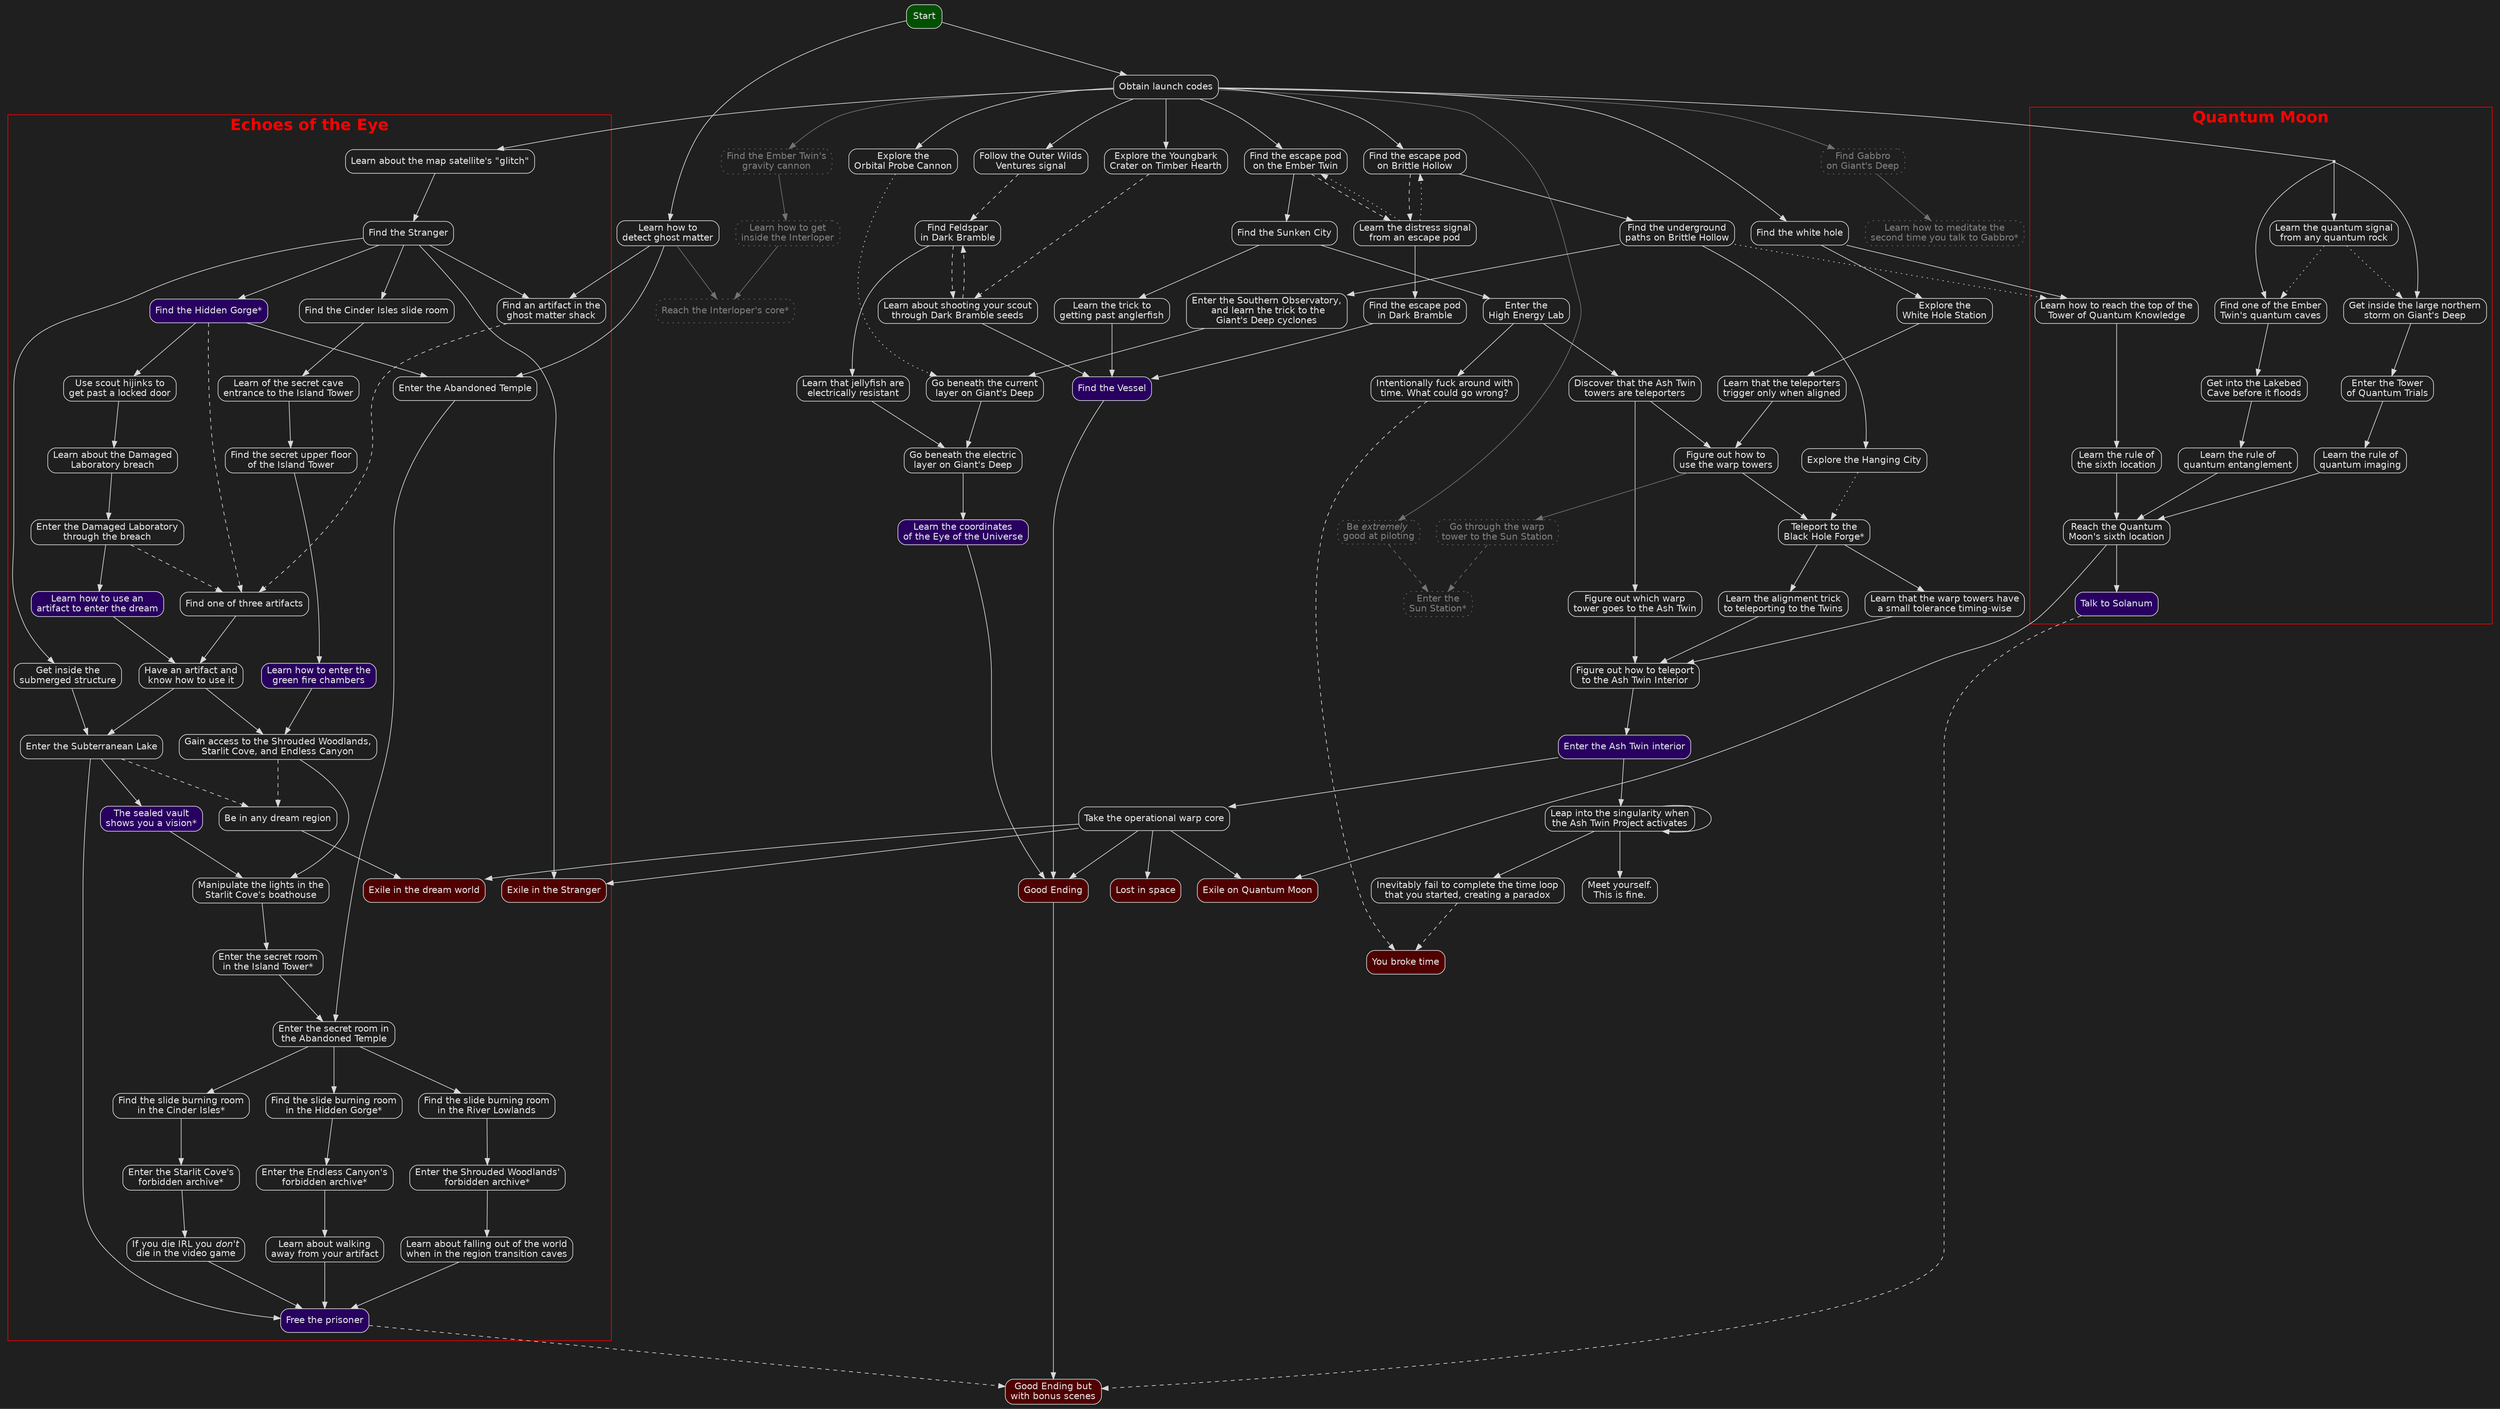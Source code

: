 digraph outer_wilds_progression {
    graph [
        layout = dot
        rankdir = TB
        nodesep = 0.35 // minimum space between two adjacent nodes in the same rank, in inches
        ranksep = 0.75 // minimum rank separation, in inches
        bgcolor = gray12
        pencolor = red // cluster border color
        fontcolor = red
        fontname = "Helvetica-bold"
        fontsize = 24
        newrank = true // use a single global ranking, ignoring clusters. Needed because the Echoes cluster is REALLY tall.
        #concentrate = true // use edge concentrators. These don't work great.
        labeljust = "c"
        labelloc = "t"
    ]
    edge [
        color = gray85
        fontcolor = gray90
        weight = 100 // gotta crank this because it must be an integer, and I need a range of lower weights
    ]
    node [
        color = gray85
        fontcolor = gray90
        fontname = "Helvetica"
        shape = box
        style = rounded
    ]

    // special nodes
    subgraph starts {
        graph [
            rank = source
        ]
        node [
            style = "rounded,filled"
            fillcolor = "#005000"
        ]
        start [label = "Start"];
    }

    subgraph endings {
        graph [
            #rank = sink // has the potential to cause more problems than it solves
        ]
        node [
            style = "rounded,filled"
            fillcolor = "#500000"
            group = "endings" // appears to do nothing?
        ]
        ending_broke_time [label = "You broke time"]
        ending_exile_quantum [label = "Exile on Quantum Moon"]
        ending_lost [label = "Lost in space"]
        ending_good [label = "Good Ending"]
        ending_best [label = "Good Ending but\nwith bonus scenes"]
    }

        // these nodes aren't required to beat the game, but you'll learn some neat lore
    subgraph optional_nodes {
        node [
            color = gray45
            fontcolor = gray50
            style = "rounded,dotted"
        ]

        // these nodes look like shit when they get spread out, so we'll stealth-cluster them
        subgraph cluster_sun_station {
            graph [penwidth = 0]
            incredible_pilot [label = <Be <i>extremely </i><br/>good at piloting>]
            sun_station_teleporter [label = "Go through the warp\ntower to the Sun Station"]
            sun_station [label = "Enter the\nSun Station*", tooltip = "This is optional, and just gives you some lore about how the sun isn't exploding due to the Sun Station. It's just old."]
        }

        gabbro_found [label = "Find Gabbro\non Giant's Deep"]
        ember_twin_gravity_cannon [label = "Find the Ember Twin's\ngravity cannon"]
        interloper_ice_trick_learned [label = "Learn how to get\ninside the Interloper"]
        interloper_interior [label = "Reach the Interloper's core*", tooltip = "This is optional, and just gives you lore about the origins of ghost matter."]
        meditation_unlocked [label = "Learn how to meditate the\nsecond time you talk to Gabbro*", tooltip = "Optional, but gives some good quality-of-life."]
    }

    // normal nodes
    ghost_matter_trick_learned [label = "Learn how to\ndetect ghost matter"]
    launch_codes_learned [label = "Obtain launch codes"]
    youngbark_crater_explored [label = "Explore the Youngbark\nCrater on Timber Hearth"]
    outer_wilds_venture_signal [label = "Follow the Outer Wilds\nVentures signal"]
    feldspar_found [label = "Find Feldspar\nin Dark Bramble"]
    brittle_hollow_escape_pod_found [label = "Find the escape pod\non Brittle Hollow"]
    ember_twin_escape_pod_found [label = "Find the escape pod\non the Ember Twin"]
    distress_signal_learned [label = "Learn the distress signal\nfrom an escape pod"]
    white_hole_found [label = "Find the white hole", tooltip = "Probably by falling into the black hole in the center of Brittle Hollow"]
    orbital_probe_cannon_explored [label = "Explore the\nOrbital Probe Cannon"]
    brittle_hollow_underground [label = "Find the underground\npaths on Brittle Hollow"]
    hanging_city [label = "Explore the Hanging City"]
    southern_observatory [label = "Enter the Southern Observatory,\n and learn the trick to the\nGiant's Deep cyclones"]
    middle_giants_deep [label = "Go beneath the current\nlayer on Giant's Deep"]
    jellyfish_trick_learned [label = "Learn that jellyfish are\nelectrically resistant"]
    inner_giants_deep [label = "Go beneath the electric\nlayer on Giant's Deep"]
    eye_coordinates_known [label = "Learn the coordinates\nof the Eye of the Universe", style = "rounded,filled", fillcolor = "#280060"]
    dark_bramble_escape_pod_found [label = "Find the escape pod\nin Dark Bramble"]
    dark_bramble_scout_trick_learned [label = "Learn about shooting your scout\nthrough Dark Bramble seeds"]
    vessel_found [label = "Find the Vessel", style = "rounded,filled", fillcolor = "#280060"]
    sunken_city [label = "Find the Sunken City"]
    anglerfish_trick [label = "Learn the trick to\ngetting past anglerfish"]
    high_energy_lab [label = "Enter the\nHigh Energy Lab"]
    intentionally_break_time [label = "Intentionally fuck around with\ntime. What could go wrong?"]
    ash_twin_towers_are_teleporters [label = "Discover that the Ash Twin\ntowers are teleporters"]
    white_hole_station_explored [label = "Explore the\nWhite Hole Station"]
    teleporter_angle_learned [label = "Learn that the teleporters\ntrigger only when aligned"]
    teleporter_partial_knowledge [label = "Figure out how to\nuse the warp towers"]
    black_hole_forge [label = "Teleport to the\nBlack Hole Forge*", tooltip = "Can be skipped if you go full goblin-mode and park your ship on the ceiling"]
    ash_twin_teleporter_identified [label = "Figure out which warp\ntower goes to the Ash Twin"]
    teleporter_twin_trick_learned [label = "Learn the alignment trick\nto teleporting to the Twins"]
    teleporter_timing_trick_learned [label = "Learn that the warp towers have\na small tolerance timing-wise"]
    teleporter_complete_knowledge [label = "Figure out how to teleport\nto the Ash Twin Interior"]
    ash_twin_interior [label = "Enter the Ash Twin interior", style = "rounded,filled", fillcolor = "#280060"]
    warp_core_obtained [label = "Take the operational warp core"]
    enter_ash_twin_time_singularity [label = "Leap into the singularity when\nthe Ash Twin Project activates"]
    meet_yourself [label = "Meet yourself.\nThis is fine."]
    fail_to_complete_the_loop [label = "Inevitably fail to complete the time loop\nthat you started, creating a paradox"]
    //TODO: a node for figuring out what teleporter exits look like?

    // the DLC is mostly self-contained, so we'll cluster it
    subgraph cluster_echoes_of_the_eye {
        graph [
            label = "Echoes of the Eye"
        ]
        map_satellite_glitch_learned [label = "Learn about the map satellite's \"glitch\""]
        stranger_found [label = "Find the Stranger"]

        // green fire room branch
        cinder_isles_slide_room [label = "Find the Cinder Isles slide room"]
        island_tower_cave_entrance [label = "Learn of the secret cave\nentrance to the Island Tower"]
        island_tower_upper_floor [label = "Find the secret upper floor\nof the Island Tower"]
        green_fire_rooms_found [label = "Learn how to enter the\ngreen fire chambers", style = "rounded,filled", fillcolor = "#280060"]

        // the easy lantern
        easy_lantern [label = "Find an artifact in the\nghost matter shack"]

        // hidden gorge branch
        hidden_gorge_found [label = "Find the Hidden Gorge*", tooltip = "Just look up. Probably while trying to get in the Abandoned Temple.", style = "rounded,filled", fillcolor = "#280060"]
        scout_light_door_puzzle [label = "Use scout hijinks to\nget past a locked door"]
        stranger_breach [label = "Learn about the Damaged\nLaboratory breach"]
        damaged_laboratory [label = "Enter the Damaged Laboratory\nthrough the breach"]
        lantern_found [label = "Find one of three artifacts"]
        lantern_sleep_trick_learned [label = "Learn how to use an\nartifact to enter the dream", style = "rounded,filled", fillcolor = "#280060"]
        dream_world_entry [label = "Have an artifact and\nknow how to use it"]

        // subterranean lake branch
        be_in_dream [label = "Be in any dream region"]
        submerged_structure_entrance_found [label = "Get inside the\nsubmerged structure"]
        subterranean_lake [label = "Enter the Subterranean Lake"]
        sealed_vault_vision [label = "The sealed vault\nshows you a vision*", tooltip = "It shows you exactly how to get into the Island Tower's secret symbol room", style = "rounded,filled", fillcolor = "#280060"]

        // working towards the abandonded temple
        abandonded_temple [label = "Enter the Abandoned Temple"]
        starlit_cove_boathouse_trick [label = "Manipulate the lights in the\nStarlit Cove's boathouse"]
        island_tower_symbol_room [label = "Enter the secret room\nin the Island Tower*", tooltip = "It gives you a code for the Abandoned Temple's elevator"]
        abandonded_temple_secret_room [label = "Enter the secret room in\nthe Abandoned Temple"]

        // forbidden archive 1: shrouded woodlands
        dream_surface_regions [label = "Gain access to the Shrouded Woodlands,\nStarlit Cove, and Endless Canyon"]
        river_lowlands_slide_burning_room [label = "Find the slide burning room\nin the River Lowlands"]
        shrouded_woodlands_forbidden_archive [label = "Enter the Shrouded Woodlands'\nforbidden archive*", tooltip = "Requires knowing about the fireplace, and then either running really fucking fast or using dam fuckery to kill all the pursuers. Or accidentally finding the trick."]
        loading_cave_trick [label = "Learn about falling out of the world\nwhen in the region transition caves"]

        // forbidden archive 2: starlit cove
        cinder_isles_slide_burning_room [label = "Find the slide burning room\nin the Cinder Isles*", tooltip = "Skippable if you are very thorough at exploring OR if you accidentally discover the death trick."]
        starlit_cove_forbidden_archive [label = "Enter the Starlit Cove's\nforbidden archive*", tooltip = "Candles must be off unless you already know the trick this archive contains."]
        dead_irl_trick [label = <If you die IRL you <i>don't</i><br/>die in the video game>]

        // forbidden archive 3: hidden gorge
        hidden_gorge_slide_burning_room [label = "Find the slide burning room\nin the Hidden Gorge*", tooltip = "Skippable if you accidentally discover the walking-away-from-artifact trick."]
        endless_canyon_forbidden_archive [label = "Enter the Endless Canyon's\nforbidden archive*", tooltip = "Requires knowing about an invisible bridge, either from backtracking, big braining, or reel burning room"]
        ditch_lantern_trick [label = "Learn about walking\naway from your artifact"]

        // endgame
        prisoner_freed [label = "Free the prisoner", style = "rounded,filled", fillcolor = "#280060"]

        // new endings
        subgraph endings {
            graph [
                #rank = same // has the potential to cause more problems than it solves
            ]
            node [
                style = "rounded,filled"
                fillcolor = "#500000"
                group = "endings" // appears to do nothing?
            ]
            ending_exile_stranger [label = "Exile in the Stranger"]
            ending_exile_dream [label = "Exile in the dream world"]
        }
    }

    // quantum stuff
    subgraph cluster_quantum {
        graph [
            label = "Quantum Moon\n "
        ]
        launch_codes_learned_proxy_quantum [shape = point, style = ""]
        quantum_signal_learned [label = "Learn the quantum signal\nfrom any quantum rock"]
        ember_twin_quantum_cave [label = "Find one of the Ember\nTwin's quantum caves"]
        ember_twin_lakebed_cave [label = "Get into the Lakebed\nCave before it floods"]
        quantum_flashlight_trick [label = "Learn the rule of\nquantum entanglement"] 
        giants_deep_north_storm [label = "Get inside the large northern\nstorm on Giant's Deep"]
        giants_deep_quantum_tower [label = "Enter the Tower\nof Quantum Trials"]
        quantum_photo_trick [label = "Learn the rule of\nquantum imaging"]
        brittle_hollow_quantum_tower [label = "Learn how to reach the top of the\nTower of Quantum Knowledge"]
        quantum_north_trick [label = "Learn the rule of\nthe sixth location"]
        quantum_moon_final_location [label = "Reach the Quantum\nMoon's sixth location"]
        solanum_visited [label = "Talk to Solanum", style = "rounded,filled", fillcolor = "#280060"]
    }

    ///////////////////// END OF NODES, BEGINNING OF EDGES /////////////////////

    // optional edges
    subgraph optional_edges {
        edge [
            style = dotted
            weight = 100 // decreasing this can sometimes make the graph less spaghetti without compromising readability
        ]

        // NPCs that can be found without signals. Technically not needed.
        #outer_wilds_venture_signal -> gabbro_found [color = gray45]; // okay I considered removing this but it RUINS the layout somehow so we won't touch it

        // forward hints
        orbital_probe_cannon_explored -> middle_giants_deep;
        hanging_city -> black_hole_forge;
        quantum_signal_learned -> {ember_twin_quantum_cave, giants_deep_north_storm};

        // forward hints that might not be worth it as there's a zillion hints to the same thing
        #hanging_city -> anglerfish_trick; // not important, lots of hints towards this

        // don't want to mess up the layout with these, as they go against the normal flow
        subgraph backwards_hints {
            edge [
                constraint = false
            ]

            // so you missed an escape pod
            distress_signal_learned -> {ember_twin_escape_pod_found, brittle_hollow_escape_pod_found};
        }
    }

    // OR edges. You need at least one of these to get a node.
    subgraph or_edges {
        edge [
            style = dashed
        ]

        // find any escape pod
        {ember_twin_escape_pod_found, brittle_hollow_escape_pod_found} -> distress_signal_learned;

        // there's a few lanterns you can get
        {easy_lantern, hidden_gorge_found, damaged_laboratory} -> lantern_found;

        // two ways into sun station
        {incredible_pilot, sun_station_teleporter} -> sun_station [color = gray45];

        // time is easy to break
        {intentionally_break_time, fail_to_complete_the_loop} -> ending_broke_time;

        // you can do the dream exile ending from any area
        {dream_surface_regions, subterranean_lake} -> be_in_dream;

        // finding feldspar
        {outer_wilds_venture_signal, dark_bramble_scout_trick_learned} -> feldspar_found;

        // the dark bramble seed scout trick
        {feldspar_found, youngbark_crater_explored} -> dark_bramble_scout_trick_learned;

        // ending bonus points
        solanum_visited -> ending_best [weight = 100];
        prisoner_freed -> ending_best [weight = 100];
    }

    // fake structural edges. These only exist to impose additional constraints so I can lay out the graph how I want to
    subgraph structural_edges {
        edge [
            style = invis
            color = green
            weight = 0
        ]
        ghost_matter_trick_learned -> anglerfish_trick;
    }

    // starting out
    start -> {
        launch_codes_learned
        ghost_matter_trick_learned
    };
    launch_codes_learned -> {incredible_pilot, gabbro_found} [color = gray45];
    launch_codes_learned -> {
        outer_wilds_venture_signal
        // places you can just go
        white_hole_found
        brittle_hollow_escape_pod_found
        ember_twin_escape_pod_found
        orbital_probe_cannon_explored
        youngbark_crater_explored
    };

    // meditation
    gabbro_found -> meditation_unlocked [color = gray45];

    // the interloper
    launch_codes_learned -> ember_twin_gravity_cannon -> interloper_ice_trick_learned [color = gray45];
    {interloper_ice_trick_learned, ghost_matter_trick_learned} -> interloper_interior [color = gray45];

    // escape pods
    distress_signal_learned -> dark_bramble_escape_pod_found;
    brittle_hollow_escape_pod_found -> brittle_hollow_underground -> {
        hanging_city
        southern_observatory
    };

    // sunken city
    ember_twin_escape_pod_found -> sunken_city -> {
        anglerfish_trick
        high_energy_lab
    };
    high_energy_lab -> intentionally_break_time [weight = 101]; // keep this from getting pulled down

    // finding the eye coordinates
    southern_observatory -> middle_giants_deep -> inner_giants_deep;
    feldspar_found -> jellyfish_trick_learned -> inner_giants_deep; 
    inner_giants_deep -> eye_coordinates_known [weight = 101]; // keep this from getting pulled down

    // finding the vessel
    {dark_bramble_scout_trick_learned, dark_bramble_escape_pod_found, anglerfish_trick} -> vessel_found [weight = 101]; // this looks a lot better with all the requirments clustered

    // getting the warp core
    white_hole_found -> white_hole_station_explored -> teleporter_angle_learned;
    black_hole_forge -> teleporter_twin_trick_learned;
    high_energy_lab -> ash_twin_towers_are_teleporters;
    {ash_twin_towers_are_teleporters, teleporter_angle_learned}
        -> teleporter_partial_knowledge -> black_hole_forge -> teleporter_timing_trick_learned;
    ash_twin_towers_are_teleporters -> ash_twin_teleporter_identified;
    {teleporter_twin_trick_learned, teleporter_timing_trick_learned, ash_twin_teleporter_identified} -> teleporter_complete_knowledge;
    #teleporter_partial_knowledge -> teleporter_complete_knowledge [constraint = false, tooltip = "While this appears to be an obvious guaranteed edge, remember that the black hole forge can be reached early via a skip"]; // disabled because graphing skips is an exercise in pain
    teleporter_complete_knowledge -> ash_twin_interior [weight = 200]; // these look better when close
    ash_twin_interior -> warp_core_obtained;

    // getting to the sun station
    teleporter_partial_knowledge -> sun_station_teleporter [color = gray45];

    // quantum knowledge
    subgraph cross_cluster_quantum_edges {
        #graph [concentrate = true] // doesn't work
        edge [weight = 100]
        launch_codes_learned -> launch_codes_learned_proxy_quantum [dir = none, weight = 90];
        white_hole_found -> brittle_hollow_quantum_tower [weight = 100];
        brittle_hollow_underground -> brittle_hollow_quantum_tower [style = dotted, weight = 10]; // optional
    }
    launch_codes_learned_proxy_quantum -> {quantum_signal_learned, giants_deep_north_storm, ember_twin_quantum_cave};
    ember_twin_quantum_cave -> ember_twin_lakebed_cave -> quantum_flashlight_trick;
    brittle_hollow_quantum_tower -> quantum_north_trick;
    giants_deep_north_storm -> giants_deep_quantum_tower -> quantum_photo_trick;
    {quantum_flashlight_trick, quantum_north_trick, quantum_photo_trick} -> quantum_moon_final_location [weight = 101]; // this looks a lot better with all the requirments clustered
    quantum_moon_final_location -> solanum_visited [weight = 101]; // keep this from getting pulled down

    // echoes of the eye: finding the stranger
    launch_codes_learned -> map_satellite_glitch_learned -> stranger_found;

    // echoes of the eye: getting into the dream
    stranger_found -> hidden_gorge_found -> scout_light_door_puzzle;
    scout_light_door_puzzle -> stranger_breach -> damaged_laboratory -> lantern_sleep_trick_learned;
    {ghost_matter_trick_learned, stranger_found} -> easy_lantern;
    stranger_found -> cinder_isles_slide_room -> island_tower_cave_entrance
        -> island_tower_upper_floor -> green_fire_rooms_found;
    {lantern_found, lantern_sleep_trick_learned} -> dream_world_entry;

    // echoes of the eye: dream locations
    stranger_found -> submerged_structure_entrance_found;
    {dream_world_entry, green_fire_rooms_found} -> dream_surface_regions;
    {dream_world_entry, submerged_structure_entrance_found} -> subterranean_lake;

    // echoes of the eye: abandonded temple
    subterranean_lake -> sealed_vault_vision -> starlit_cove_boathouse_trick;
    dream_surface_regions -> starlit_cove_boathouse_trick;
    starlit_cove_boathouse_trick -> island_tower_symbol_room; // island_tower_upper_floor is also needed, but is guaranteed at this point
    {hidden_gorge_found, ghost_matter_trick_learned} -> abandonded_temple;
    {abandonded_temple, island_tower_symbol_room} -> abandonded_temple_secret_room;
    abandonded_temple_secret_room -> {river_lowlands_slide_burning_room, cinder_isles_slide_burning_room, hidden_gorge_slide_burning_room};

    // echoes of the eye: forbidden archive runs
    river_lowlands_slide_burning_room -> shrouded_woodlands_forbidden_archive -> loading_cave_trick;
    cinder_isles_slide_burning_room -> starlit_cove_forbidden_archive -> dead_irl_trick;
    hidden_gorge_slide_burning_room -> endless_canyon_forbidden_archive -> ditch_lantern_trick;
    {subterranean_lake, ditch_lantern_trick, loading_cave_trick, dead_irl_trick} -> prisoner_freed;

    // endgame
    warp_core_obtained -> ending_lost;
    ash_twin_interior -> enter_ash_twin_time_singularity -> {fail_to_complete_the_loop, meet_yourself}
    enter_ash_twin_time_singularity -> enter_ash_twin_time_singularity; // this self loop is bullshit but I find it hilarious
    {vessel_found, eye_coordinates_known} -> ending_good;
    warp_core_obtained -> ending_good [weight = 190]; // smooch this up close because it's such an important edge
    ending_good -> ending_best [weight = 3]; // this really likes to suck itself down to a lower rank unless there's a huge weight difference

    // quantum ending connections
    quantum_moon_final_location -> ending_exile_quantum [weight = 75]; // allowed to be longer because quantum stuff lives over in optional town
    warp_core_obtained -> ending_exile_quantum;

    // echoes of the eye: endings
    warp_core_obtained -> ending_exile_stranger;
    stranger_found -> ending_exile_stranger;
    warp_core_obtained -> ending_exile_dream;
    be_in_dream -> ending_exile_dream;

    graph [
        ratio = 0.5625
    ]
}
